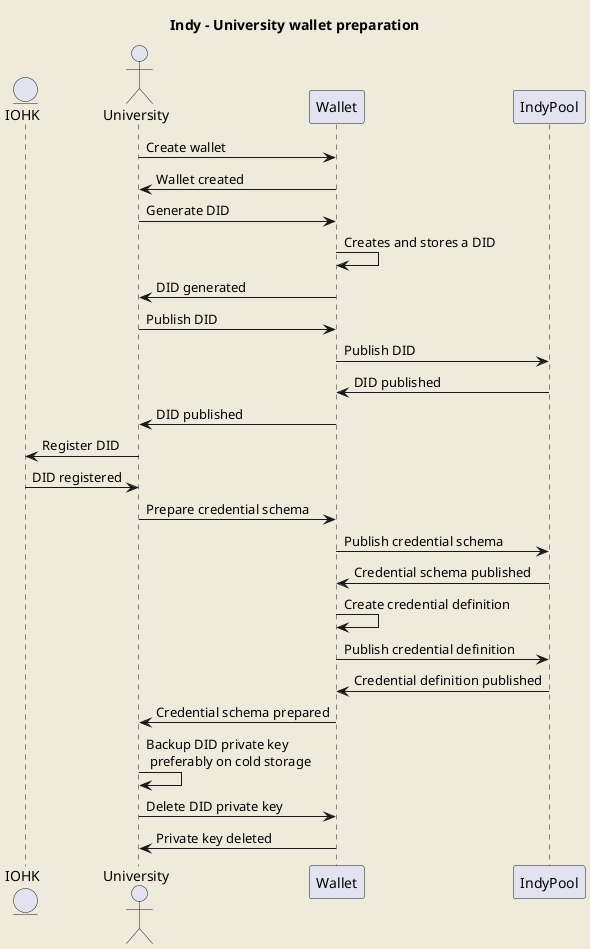 @startuml
skinparam backgroundColor #EEEBDC

title Indy - University wallet preparation

entity IOHK
actor University

University -> Wallet : Create wallet
Wallet -> University : Wallet created

University -> Wallet : Generate DID
Wallet -> Wallet : Creates and stores a DID
Wallet -> University : DID generated

University -> Wallet : Publish DID
Wallet -> IndyPool : Publish DID
IndyPool -> Wallet : DID published
Wallet -> University : DID published

University -> IOHK : Register DID
IOHK -> University : DID registered

University -> Wallet : Prepare credential schema
Wallet -> IndyPool : Publish credential schema
IndyPool -> Wallet : Credential schema published
Wallet -> Wallet : Create credential definition
Wallet -> IndyPool : Publish credential definition
IndyPool -> Wallet : Credential definition published
Wallet -> University : Credential schema prepared

University -> University : Backup DID private key\n preferably on cold storage
University -> Wallet : Delete DID private key
Wallet -> University : Private key deleted
@enduml